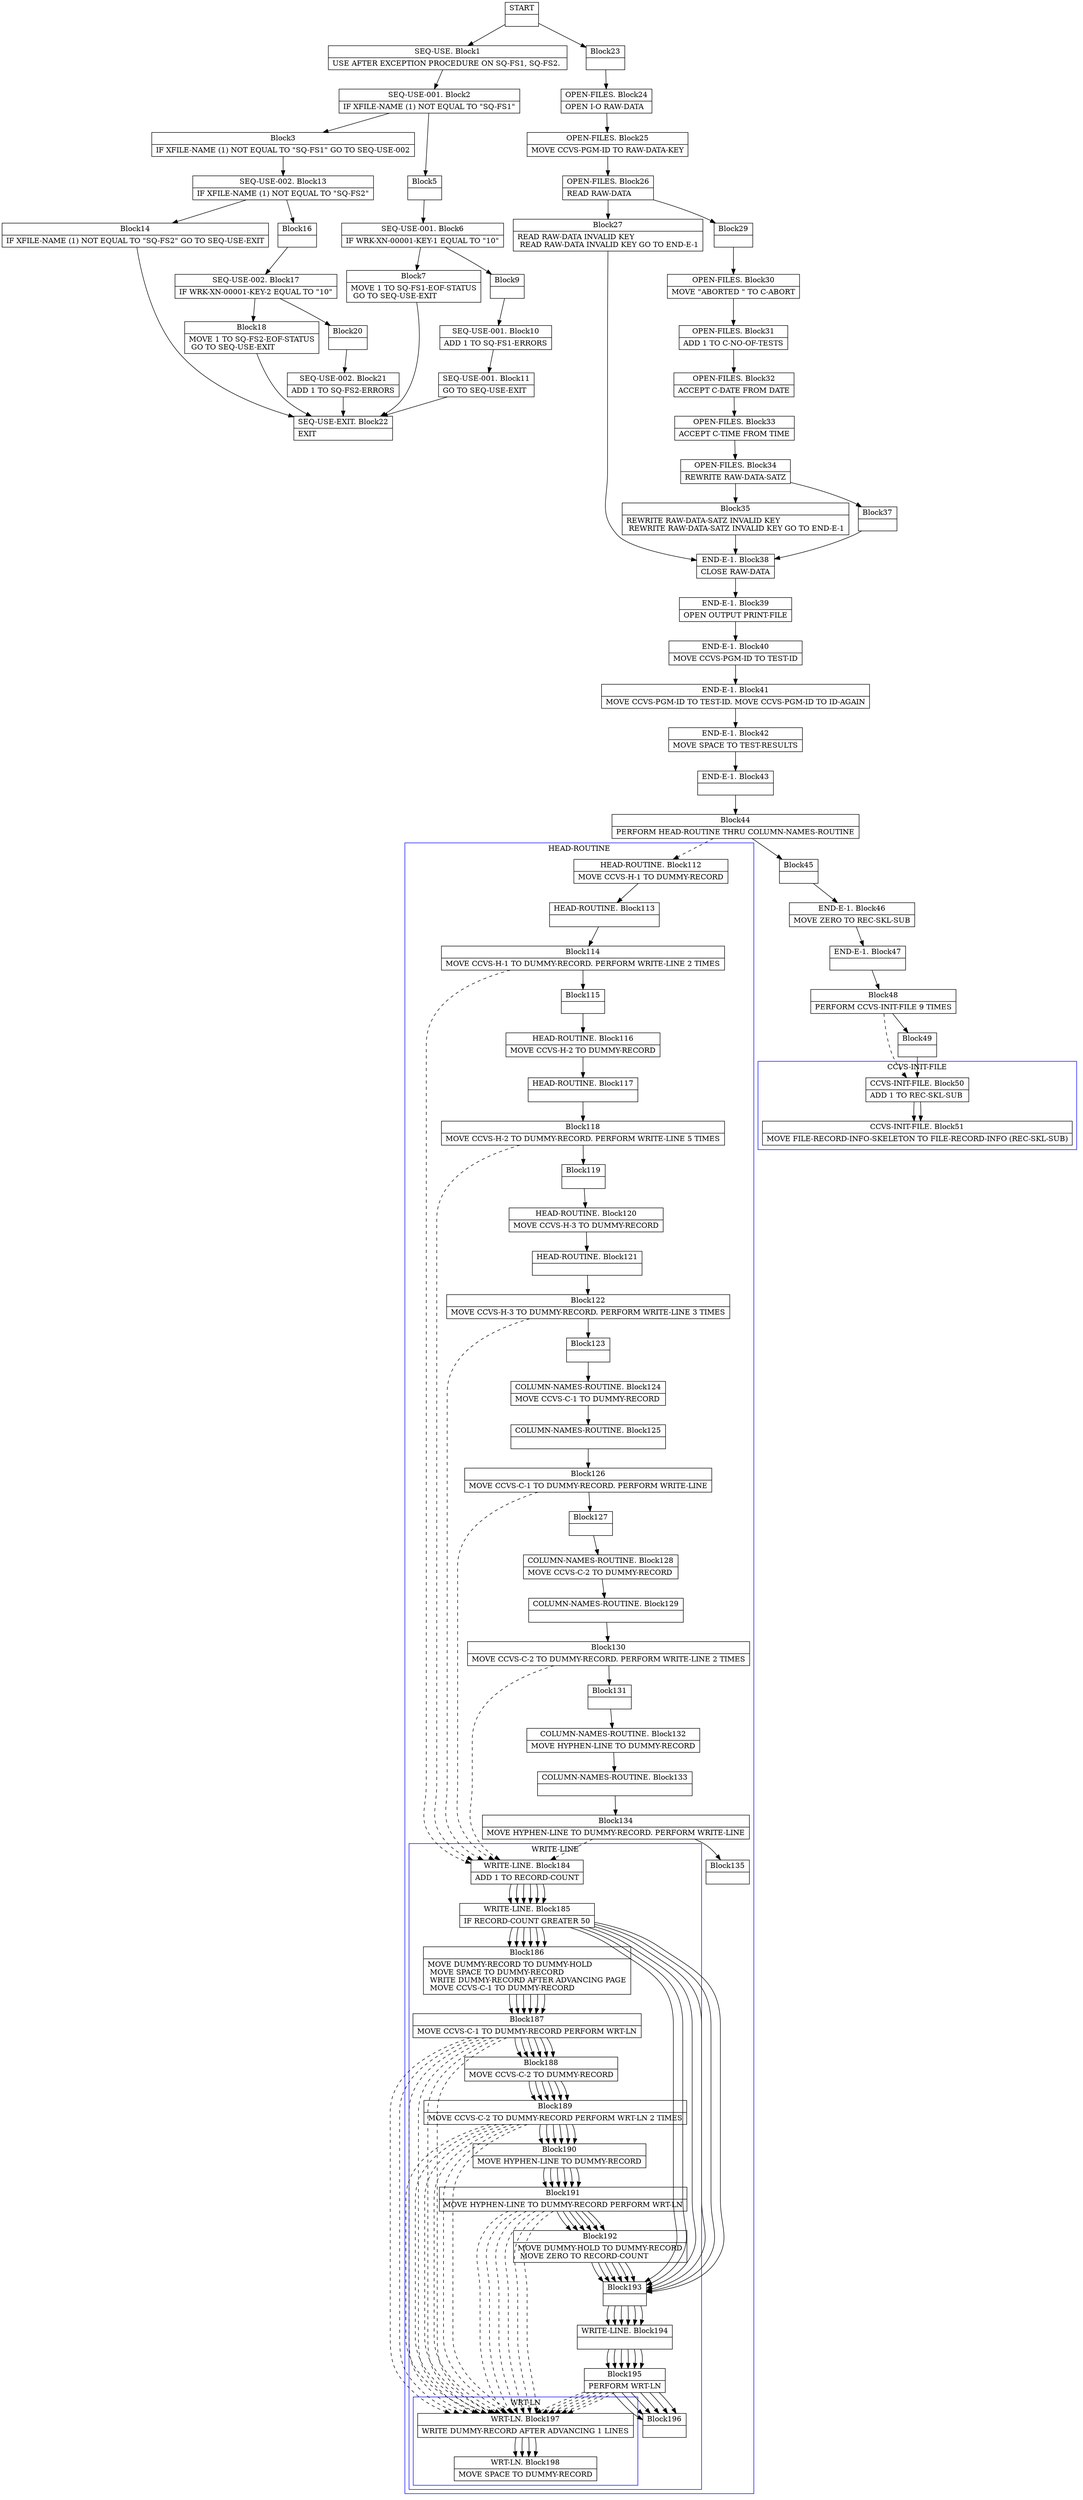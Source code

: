 digraph Cfg {
compound=true;
node [
shape = "record"
]

edge [
arrowtail = "empty"
]
Block0 [
label = "{START|}"
]
Block1 [
label = "{SEQ-USE. Block1|    USE AFTER EXCEPTION PROCEDURE ON SQ-FS1, SQ-FS2. \l}"
]
Block2 [
label = "{SEQ-USE-001. Block2|    IF XFILE-NAME (1) NOT EQUAL TO \"SQ-FS1\"\l}"
]
Block3 [
label = "{Block3|    IF XFILE-NAME (1) NOT EQUAL TO \"SQ-FS1\" GO TO SEQ-USE-002\l}"
]
Block13 [
label = "{SEQ-USE-002. Block13|    IF XFILE-NAME (1) NOT EQUAL TO \"SQ-FS2\"\l}"
]
Block14 [
label = "{Block14|    IF XFILE-NAME (1) NOT EQUAL TO \"SQ-FS2\" GO TO SEQ-USE-EXIT\l}"
]
Block22 [
label = "{SEQ-USE-EXIT. Block22|    EXIT\l}"
]
Block16 [
label = "{Block16|}"
]
Block17 [
label = "{SEQ-USE-002. Block17|    IF WRK-XN-00001-KEY-2 EQUAL TO \"10\"\l}"
]
Block18 [
label = "{Block18|             MOVE 1 TO SQ-FS2-EOF-STATUS\l             GO TO SEQ-USE-EXIT\l}"
]
Block20 [
label = "{Block20|}"
]
Block21 [
label = "{SEQ-USE-002. Block21|    ADD 1 TO SQ-FS2-ERRORS\l}"
]
Block5 [
label = "{Block5|}"
]
Block6 [
label = "{SEQ-USE-001. Block6|    IF WRK-XN-00001-KEY-1 EQUAL TO \"10\"\l}"
]
Block7 [
label = "{Block7|             MOVE 1 TO SQ-FS1-EOF-STATUS\l             GO TO SEQ-USE-EXIT\l}"
]
Block9 [
label = "{Block9|}"
]
Block10 [
label = "{SEQ-USE-001. Block10|    ADD 1 TO SQ-FS1-ERRORS\l}"
]
Block11 [
label = "{SEQ-USE-001. Block11|    GO TO SEQ-USE-EXIT\l}"
]
Block23 [
label = "{Block23|}"
]
Block24 [
label = "{OPEN-FILES. Block24|    OPEN I-O RAW-DATA\l}"
]
Block25 [
label = "{OPEN-FILES. Block25|    MOVE CCVS-PGM-ID TO RAW-DATA-KEY\l}"
]
Block26 [
label = "{OPEN-FILES. Block26|    READ RAW-DATA\l}"
]
Block27 [
label = "{Block27|    READ RAW-DATA INVALID KEY\l    READ RAW-DATA INVALID KEY GO TO END-E-1\l}"
]
Block38 [
label = "{END-E-1. Block38|    CLOSE RAW-DATA\l}"
]
Block39 [
label = "{END-E-1. Block39|    OPEN     OUTPUT PRINT-FILE\l}"
]
Block40 [
label = "{END-E-1. Block40|    MOVE CCVS-PGM-ID TO TEST-ID\l}"
]
Block41 [
label = "{END-E-1. Block41|    MOVE CCVS-PGM-ID TO TEST-ID. MOVE CCVS-PGM-ID TO ID-AGAIN\l}"
]
Block42 [
label = "{END-E-1. Block42|    MOVE    SPACE TO TEST-RESULTS\l}"
]
Block43 [
label = "{END-E-1. Block43|}"
]
Block44 [
label = "{Block44|    PERFORM  HEAD-ROUTINE THRU COLUMN-NAMES-ROUTINE\l}"
]
subgraph cluster_1{
color = blue;
label = "HEAD-ROUTINE";
Block112 [
label = "{HEAD-ROUTINE. Block112|    MOVE CCVS-H-1 TO DUMMY-RECORD\l}"
]
Block113 [
label = "{HEAD-ROUTINE. Block113|}"
]
Block114 [
label = "{Block114|    MOVE CCVS-H-1 TO DUMMY-RECORD. PERFORM WRITE-LINE 2 TIMES\l}"
]
subgraph cluster_8{
color = blue;
label = "WRITE-LINE";
Block184 [
label = "{WRITE-LINE. Block184|    ADD 1 TO RECORD-COUNT\l}"
]
Block185 [
label = "{WRITE-LINE. Block185|    IF RECORD-COUNT GREATER 50\l}"
]
Block186 [
label = "{Block186|        MOVE DUMMY-RECORD TO DUMMY-HOLD\l        MOVE SPACE TO DUMMY-RECORD\l        WRITE DUMMY-RECORD AFTER ADVANCING PAGE\l        MOVE CCVS-C-1 TO DUMMY-RECORD\l}"
]
Block187 [
label = "{Block187|        MOVE CCVS-C-1 TO DUMMY-RECORD PERFORM WRT-LN\l}"
]
subgraph cluster_21{
color = blue;
label = "WRT-LN";
Block197 [
label = "{WRT-LN. Block197|    WRITE    DUMMY-RECORD AFTER ADVANCING 1 LINES\l}"
]
Block198 [
label = "{WRT-LN. Block198|    MOVE SPACE TO DUMMY-RECORD\l}"
]
Block197 -> Block198

}
Block187 -> Block197 [style=dashed]

Block188 [
label = "{Block188|        MOVE CCVS-C-2 TO DUMMY-RECORD\l}"
]
Block189 [
label = "{Block189|        MOVE CCVS-C-2 TO DUMMY-RECORD PERFORM WRT-LN 2 TIMES\l}"
]
subgraph cluster_22{
color = blue;
label = "WRT-LN";
Block197 [
label = "{WRT-LN. Block197|    WRITE    DUMMY-RECORD AFTER ADVANCING 1 LINES\l}"
]
Block198 [
label = "{WRT-LN. Block198|    MOVE SPACE TO DUMMY-RECORD\l}"
]
Block197 -> Block198

}
Block189 -> Block197 [style=dashed]

Block190 [
label = "{Block190|        MOVE HYPHEN-LINE TO DUMMY-RECORD\l}"
]
Block191 [
label = "{Block191|        MOVE HYPHEN-LINE TO DUMMY-RECORD PERFORM WRT-LN\l}"
]
subgraph cluster_23{
color = blue;
label = "WRT-LN";
Block197 [
label = "{WRT-LN. Block197|    WRITE    DUMMY-RECORD AFTER ADVANCING 1 LINES\l}"
]
Block198 [
label = "{WRT-LN. Block198|    MOVE SPACE TO DUMMY-RECORD\l}"
]
Block197 -> Block198

}
Block191 -> Block197 [style=dashed]

Block192 [
label = "{Block192|        MOVE DUMMY-HOLD TO DUMMY-RECORD\l        MOVE ZERO TO RECORD-COUNT\l}"
]
Block193 [
label = "{Block193|}"
]
Block194 [
label = "{WRITE-LINE. Block194|}"
]
Block195 [
label = "{Block195|    PERFORM WRT-LN\l}"
]
subgraph cluster_24{
color = blue;
label = "WRT-LN";
Block197 [
label = "{WRT-LN. Block197|    WRITE    DUMMY-RECORD AFTER ADVANCING 1 LINES\l}"
]
Block198 [
label = "{WRT-LN. Block198|    MOVE SPACE TO DUMMY-RECORD\l}"
]
Block197 -> Block198

}
Block195 -> Block197 [style=dashed]

Block196 [
label = "{Block196|}"
]
Block184 -> Block185
Block185 -> Block186
Block185 -> Block193
Block186 -> Block187
Block187 -> Block188
Block188 -> Block189
Block189 -> Block190
Block190 -> Block191
Block191 -> Block192
Block192 -> Block193
Block193 -> Block194
Block194 -> Block195
Block195 -> Block196

}
Block114 -> Block184 [style=dashed]

Block115 [
label = "{Block115|}"
]
Block116 [
label = "{HEAD-ROUTINE. Block116|    MOVE CCVS-H-2 TO DUMMY-RECORD\l}"
]
Block117 [
label = "{HEAD-ROUTINE. Block117|}"
]
Block118 [
label = "{Block118|    MOVE CCVS-H-2 TO DUMMY-RECORD. PERFORM WRITE-LINE 5 TIMES\l}"
]
subgraph cluster_9{
color = blue;
label = "WRITE-LINE";
Block184 [
label = "{WRITE-LINE. Block184|    ADD 1 TO RECORD-COUNT\l}"
]
Block185 [
label = "{WRITE-LINE. Block185|    IF RECORD-COUNT GREATER 50\l}"
]
Block186 [
label = "{Block186|        MOVE DUMMY-RECORD TO DUMMY-HOLD\l        MOVE SPACE TO DUMMY-RECORD\l        WRITE DUMMY-RECORD AFTER ADVANCING PAGE\l        MOVE CCVS-C-1 TO DUMMY-RECORD\l}"
]
Block187 [
label = "{Block187|        MOVE CCVS-C-1 TO DUMMY-RECORD PERFORM WRT-LN\l}"
]
Block187 -> Block197 [style=dashed]

Block188 [
label = "{Block188|        MOVE CCVS-C-2 TO DUMMY-RECORD\l}"
]
Block189 [
label = "{Block189|        MOVE CCVS-C-2 TO DUMMY-RECORD PERFORM WRT-LN 2 TIMES\l}"
]
Block189 -> Block197 [style=dashed]

Block190 [
label = "{Block190|        MOVE HYPHEN-LINE TO DUMMY-RECORD\l}"
]
Block191 [
label = "{Block191|        MOVE HYPHEN-LINE TO DUMMY-RECORD PERFORM WRT-LN\l}"
]
Block191 -> Block197 [style=dashed]

Block192 [
label = "{Block192|        MOVE DUMMY-HOLD TO DUMMY-RECORD\l        MOVE ZERO TO RECORD-COUNT\l}"
]
Block193 [
label = "{Block193|}"
]
Block194 [
label = "{WRITE-LINE. Block194|}"
]
Block195 [
label = "{Block195|    PERFORM WRT-LN\l}"
]
Block195 -> Block197 [style=dashed]

Block196 [
label = "{Block196|}"
]
Block184 -> Block185
Block185 -> Block186
Block185 -> Block193
Block186 -> Block187
Block187 -> Block188
Block188 -> Block189
Block189 -> Block190
Block190 -> Block191
Block191 -> Block192
Block192 -> Block193
Block193 -> Block194
Block194 -> Block195
Block195 -> Block196

}
Block118 -> Block184 [style=dashed]

Block119 [
label = "{Block119|}"
]
Block120 [
label = "{HEAD-ROUTINE. Block120|    MOVE CCVS-H-3 TO DUMMY-RECORD\l}"
]
Block121 [
label = "{HEAD-ROUTINE. Block121|}"
]
Block122 [
label = "{Block122|    MOVE CCVS-H-3 TO DUMMY-RECORD. PERFORM WRITE-LINE 3 TIMES\l}"
]
subgraph cluster_10{
color = blue;
label = "WRITE-LINE";
Block184 [
label = "{WRITE-LINE. Block184|    ADD 1 TO RECORD-COUNT\l}"
]
Block185 [
label = "{WRITE-LINE. Block185|    IF RECORD-COUNT GREATER 50\l}"
]
Block186 [
label = "{Block186|        MOVE DUMMY-RECORD TO DUMMY-HOLD\l        MOVE SPACE TO DUMMY-RECORD\l        WRITE DUMMY-RECORD AFTER ADVANCING PAGE\l        MOVE CCVS-C-1 TO DUMMY-RECORD\l}"
]
Block187 [
label = "{Block187|        MOVE CCVS-C-1 TO DUMMY-RECORD PERFORM WRT-LN\l}"
]
Block187 -> Block197 [style=dashed]

Block188 [
label = "{Block188|        MOVE CCVS-C-2 TO DUMMY-RECORD\l}"
]
Block189 [
label = "{Block189|        MOVE CCVS-C-2 TO DUMMY-RECORD PERFORM WRT-LN 2 TIMES\l}"
]
Block189 -> Block197 [style=dashed]

Block190 [
label = "{Block190|        MOVE HYPHEN-LINE TO DUMMY-RECORD\l}"
]
Block191 [
label = "{Block191|        MOVE HYPHEN-LINE TO DUMMY-RECORD PERFORM WRT-LN\l}"
]
Block191 -> Block197 [style=dashed]

Block192 [
label = "{Block192|        MOVE DUMMY-HOLD TO DUMMY-RECORD\l        MOVE ZERO TO RECORD-COUNT\l}"
]
Block193 [
label = "{Block193|}"
]
Block194 [
label = "{WRITE-LINE. Block194|}"
]
Block195 [
label = "{Block195|    PERFORM WRT-LN\l}"
]
Block195 -> Block197 [style=dashed]

Block196 [
label = "{Block196|}"
]
Block184 -> Block185
Block185 -> Block186
Block185 -> Block193
Block186 -> Block187
Block187 -> Block188
Block188 -> Block189
Block189 -> Block190
Block190 -> Block191
Block191 -> Block192
Block192 -> Block193
Block193 -> Block194
Block194 -> Block195
Block195 -> Block196

}
Block122 -> Block184 [style=dashed]

Block123 [
label = "{Block123|}"
]
Block124 [
label = "{COLUMN-NAMES-ROUTINE. Block124|    MOVE CCVS-C-1 TO DUMMY-RECORD\l}"
]
Block125 [
label = "{COLUMN-NAMES-ROUTINE. Block125|}"
]
Block126 [
label = "{Block126|    MOVE CCVS-C-1 TO DUMMY-RECORD. PERFORM WRITE-LINE\l}"
]
subgraph cluster_11{
color = blue;
label = "WRITE-LINE";
Block184 [
label = "{WRITE-LINE. Block184|    ADD 1 TO RECORD-COUNT\l}"
]
Block185 [
label = "{WRITE-LINE. Block185|    IF RECORD-COUNT GREATER 50\l}"
]
Block186 [
label = "{Block186|        MOVE DUMMY-RECORD TO DUMMY-HOLD\l        MOVE SPACE TO DUMMY-RECORD\l        WRITE DUMMY-RECORD AFTER ADVANCING PAGE\l        MOVE CCVS-C-1 TO DUMMY-RECORD\l}"
]
Block187 [
label = "{Block187|        MOVE CCVS-C-1 TO DUMMY-RECORD PERFORM WRT-LN\l}"
]
Block187 -> Block197 [style=dashed]

Block188 [
label = "{Block188|        MOVE CCVS-C-2 TO DUMMY-RECORD\l}"
]
Block189 [
label = "{Block189|        MOVE CCVS-C-2 TO DUMMY-RECORD PERFORM WRT-LN 2 TIMES\l}"
]
Block189 -> Block197 [style=dashed]

Block190 [
label = "{Block190|        MOVE HYPHEN-LINE TO DUMMY-RECORD\l}"
]
Block191 [
label = "{Block191|        MOVE HYPHEN-LINE TO DUMMY-RECORD PERFORM WRT-LN\l}"
]
Block191 -> Block197 [style=dashed]

Block192 [
label = "{Block192|        MOVE DUMMY-HOLD TO DUMMY-RECORD\l        MOVE ZERO TO RECORD-COUNT\l}"
]
Block193 [
label = "{Block193|}"
]
Block194 [
label = "{WRITE-LINE. Block194|}"
]
Block195 [
label = "{Block195|    PERFORM WRT-LN\l}"
]
Block195 -> Block197 [style=dashed]

Block196 [
label = "{Block196|}"
]
Block184 -> Block185
Block185 -> Block186
Block185 -> Block193
Block186 -> Block187
Block187 -> Block188
Block188 -> Block189
Block189 -> Block190
Block190 -> Block191
Block191 -> Block192
Block192 -> Block193
Block193 -> Block194
Block194 -> Block195
Block195 -> Block196

}
Block126 -> Block184 [style=dashed]

Block127 [
label = "{Block127|}"
]
Block128 [
label = "{COLUMN-NAMES-ROUTINE. Block128|    MOVE CCVS-C-2 TO DUMMY-RECORD\l}"
]
Block129 [
label = "{COLUMN-NAMES-ROUTINE. Block129|}"
]
Block130 [
label = "{Block130|    MOVE CCVS-C-2 TO DUMMY-RECORD. PERFORM WRITE-LINE 2 TIMES\l}"
]
subgraph cluster_12{
color = blue;
label = "WRITE-LINE";
Block184 [
label = "{WRITE-LINE. Block184|    ADD 1 TO RECORD-COUNT\l}"
]
Block185 [
label = "{WRITE-LINE. Block185|    IF RECORD-COUNT GREATER 50\l}"
]
Block186 [
label = "{Block186|        MOVE DUMMY-RECORD TO DUMMY-HOLD\l        MOVE SPACE TO DUMMY-RECORD\l        WRITE DUMMY-RECORD AFTER ADVANCING PAGE\l        MOVE CCVS-C-1 TO DUMMY-RECORD\l}"
]
Block187 [
label = "{Block187|        MOVE CCVS-C-1 TO DUMMY-RECORD PERFORM WRT-LN\l}"
]
Block187 -> Block197 [style=dashed]

Block188 [
label = "{Block188|        MOVE CCVS-C-2 TO DUMMY-RECORD\l}"
]
Block189 [
label = "{Block189|        MOVE CCVS-C-2 TO DUMMY-RECORD PERFORM WRT-LN 2 TIMES\l}"
]
Block189 -> Block197 [style=dashed]

Block190 [
label = "{Block190|        MOVE HYPHEN-LINE TO DUMMY-RECORD\l}"
]
Block191 [
label = "{Block191|        MOVE HYPHEN-LINE TO DUMMY-RECORD PERFORM WRT-LN\l}"
]
Block191 -> Block197 [style=dashed]

Block192 [
label = "{Block192|        MOVE DUMMY-HOLD TO DUMMY-RECORD\l        MOVE ZERO TO RECORD-COUNT\l}"
]
Block193 [
label = "{Block193|}"
]
Block194 [
label = "{WRITE-LINE. Block194|}"
]
Block195 [
label = "{Block195|    PERFORM WRT-LN\l}"
]
Block195 -> Block197 [style=dashed]

Block196 [
label = "{Block196|}"
]
Block184 -> Block185
Block185 -> Block186
Block185 -> Block193
Block186 -> Block187
Block187 -> Block188
Block188 -> Block189
Block189 -> Block190
Block190 -> Block191
Block191 -> Block192
Block192 -> Block193
Block193 -> Block194
Block194 -> Block195
Block195 -> Block196

}
Block130 -> Block184 [style=dashed]

Block131 [
label = "{Block131|}"
]
Block132 [
label = "{COLUMN-NAMES-ROUTINE. Block132|    MOVE HYPHEN-LINE TO DUMMY-RECORD\l}"
]
Block133 [
label = "{COLUMN-NAMES-ROUTINE. Block133|}"
]
Block134 [
label = "{Block134|    MOVE HYPHEN-LINE TO DUMMY-RECORD. PERFORM WRITE-LINE\l}"
]
subgraph cluster_13{
color = blue;
label = "WRITE-LINE";
Block184 [
label = "{WRITE-LINE. Block184|    ADD 1 TO RECORD-COUNT\l}"
]
Block185 [
label = "{WRITE-LINE. Block185|    IF RECORD-COUNT GREATER 50\l}"
]
Block186 [
label = "{Block186|        MOVE DUMMY-RECORD TO DUMMY-HOLD\l        MOVE SPACE TO DUMMY-RECORD\l        WRITE DUMMY-RECORD AFTER ADVANCING PAGE\l        MOVE CCVS-C-1 TO DUMMY-RECORD\l}"
]
Block187 [
label = "{Block187|        MOVE CCVS-C-1 TO DUMMY-RECORD PERFORM WRT-LN\l}"
]
Block187 -> Block197 [style=dashed]

Block188 [
label = "{Block188|        MOVE CCVS-C-2 TO DUMMY-RECORD\l}"
]
Block189 [
label = "{Block189|        MOVE CCVS-C-2 TO DUMMY-RECORD PERFORM WRT-LN 2 TIMES\l}"
]
Block189 -> Block197 [style=dashed]

Block190 [
label = "{Block190|        MOVE HYPHEN-LINE TO DUMMY-RECORD\l}"
]
Block191 [
label = "{Block191|        MOVE HYPHEN-LINE TO DUMMY-RECORD PERFORM WRT-LN\l}"
]
Block191 -> Block197 [style=dashed]

Block192 [
label = "{Block192|        MOVE DUMMY-HOLD TO DUMMY-RECORD\l        MOVE ZERO TO RECORD-COUNT\l}"
]
Block193 [
label = "{Block193|}"
]
Block194 [
label = "{WRITE-LINE. Block194|}"
]
Block195 [
label = "{Block195|    PERFORM WRT-LN\l}"
]
Block195 -> Block197 [style=dashed]

Block196 [
label = "{Block196|}"
]
Block184 -> Block185
Block185 -> Block186
Block185 -> Block193
Block186 -> Block187
Block187 -> Block188
Block188 -> Block189
Block189 -> Block190
Block190 -> Block191
Block191 -> Block192
Block192 -> Block193
Block193 -> Block194
Block194 -> Block195
Block195 -> Block196

}
Block134 -> Block184 [style=dashed]

Block135 [
label = "{Block135|}"
]
Block112 -> Block113
Block113 -> Block114
Block114 -> Block115
Block115 -> Block116
Block116 -> Block117
Block117 -> Block118
Block118 -> Block119
Block119 -> Block120
Block120 -> Block121
Block121 -> Block122
Block122 -> Block123
Block123 -> Block124
Block124 -> Block125
Block125 -> Block126
Block126 -> Block127
Block127 -> Block128
Block128 -> Block129
Block129 -> Block130
Block130 -> Block131
Block131 -> Block132
Block132 -> Block133
Block133 -> Block134
Block134 -> Block135

}
Block44 -> Block112 [style=dashed]

Block45 [
label = "{Block45|}"
]
Block46 [
label = "{END-E-1. Block46|    MOVE ZERO TO REC-SKL-SUB\l}"
]
Block47 [
label = "{END-E-1. Block47|}"
]
Block48 [
label = "{Block48|    PERFORM CCVS-INIT-FILE 9 TIMES\l}"
]
subgraph cluster_2{
color = blue;
label = "CCVS-INIT-FILE";
Block50 [
label = "{CCVS-INIT-FILE. Block50|    ADD 1 TO REC-SKL-SUB\l}"
]
Block51 [
label = "{CCVS-INIT-FILE. Block51|    MOVE FILE-RECORD-INFO-SKELETON TO                   FILE-RECORD-INFO (REC-SKL-SUB)\l}"
]
Block50 -> Block51

}
Block48 -> Block50 [style=dashed]

Block49 [
label = "{Block49|}"
]
Block50 [
label = "{CCVS-INIT-FILE. Block50|    ADD 1 TO REC-SKL-SUB\l}"
]
Block51 [
label = "{CCVS-INIT-FILE. Block51|    MOVE FILE-RECORD-INFO-SKELETON TO                   FILE-RECORD-INFO (REC-SKL-SUB)\l}"
]
Block29 [
label = "{Block29|}"
]
Block30 [
label = "{OPEN-FILES. Block30|    MOVE \"ABORTED \" TO C-ABORT\l}"
]
Block31 [
label = "{OPEN-FILES. Block31|    ADD 1 TO C-NO-OF-TESTS\l}"
]
Block32 [
label = "{OPEN-FILES. Block32|    ACCEPT C-DATE  FROM DATE\l}"
]
Block33 [
label = "{OPEN-FILES. Block33|    ACCEPT C-TIME  FROM TIME\l}"
]
Block34 [
label = "{OPEN-FILES. Block34|    REWRITE RAW-DATA-SATZ\l}"
]
Block35 [
label = "{Block35|    REWRITE RAW-DATA-SATZ INVALID KEY\l    REWRITE RAW-DATA-SATZ INVALID KEY GO TO END-E-1\l}"
]
Block37 [
label = "{Block37|}"
]
Block0 -> Block1
Block0 -> Block23
Block1 -> Block2
Block2 -> Block3
Block2 -> Block5
Block3 -> Block13
Block13 -> Block14
Block13 -> Block16
Block14 -> Block22
Block16 -> Block17
Block17 -> Block18
Block17 -> Block20
Block18 -> Block22
Block20 -> Block21
Block21 -> Block22
Block5 -> Block6
Block6 -> Block7
Block6 -> Block9
Block7 -> Block22
Block9 -> Block10
Block10 -> Block11
Block11 -> Block22
Block23 -> Block24
Block24 -> Block25
Block25 -> Block26
Block26 -> Block27
Block26 -> Block29
Block27 -> Block38
Block38 -> Block39
Block39 -> Block40
Block40 -> Block41
Block41 -> Block42
Block42 -> Block43
Block43 -> Block44
Block44 -> Block45
Block45 -> Block46
Block46 -> Block47
Block47 -> Block48
Block48 -> Block49
Block49 -> Block50
Block50 -> Block51
Block29 -> Block30
Block30 -> Block31
Block31 -> Block32
Block32 -> Block33
Block33 -> Block34
Block34 -> Block35
Block34 -> Block37
Block35 -> Block38
Block37 -> Block38

}
